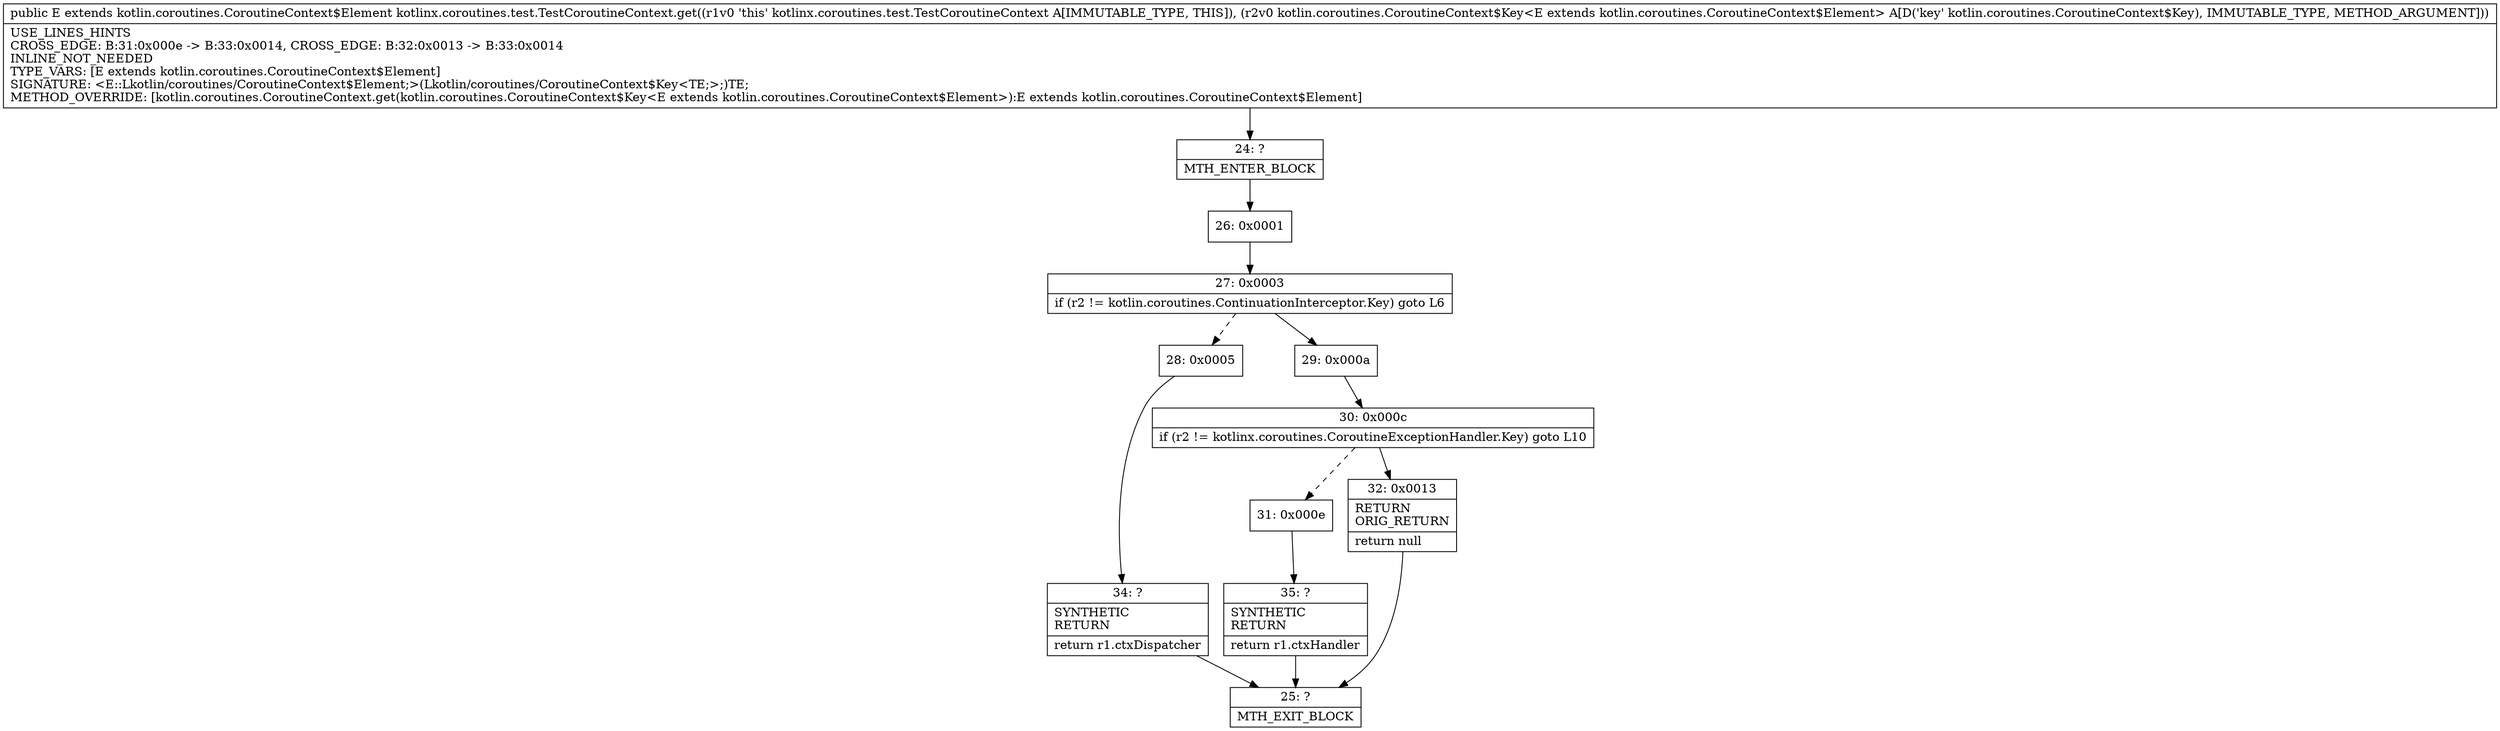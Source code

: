 digraph "CFG forkotlinx.coroutines.test.TestCoroutineContext.get(Lkotlin\/coroutines\/CoroutineContext$Key;)Lkotlin\/coroutines\/CoroutineContext$Element;" {
Node_24 [shape=record,label="{24\:\ ?|MTH_ENTER_BLOCK\l}"];
Node_26 [shape=record,label="{26\:\ 0x0001}"];
Node_27 [shape=record,label="{27\:\ 0x0003|if (r2 != kotlin.coroutines.ContinuationInterceptor.Key) goto L6\l}"];
Node_28 [shape=record,label="{28\:\ 0x0005}"];
Node_34 [shape=record,label="{34\:\ ?|SYNTHETIC\lRETURN\l|return r1.ctxDispatcher\l}"];
Node_25 [shape=record,label="{25\:\ ?|MTH_EXIT_BLOCK\l}"];
Node_29 [shape=record,label="{29\:\ 0x000a}"];
Node_30 [shape=record,label="{30\:\ 0x000c|if (r2 != kotlinx.coroutines.CoroutineExceptionHandler.Key) goto L10\l}"];
Node_31 [shape=record,label="{31\:\ 0x000e}"];
Node_35 [shape=record,label="{35\:\ ?|SYNTHETIC\lRETURN\l|return r1.ctxHandler\l}"];
Node_32 [shape=record,label="{32\:\ 0x0013|RETURN\lORIG_RETURN\l|return null\l}"];
MethodNode[shape=record,label="{public E extends kotlin.coroutines.CoroutineContext$Element kotlinx.coroutines.test.TestCoroutineContext.get((r1v0 'this' kotlinx.coroutines.test.TestCoroutineContext A[IMMUTABLE_TYPE, THIS]), (r2v0 kotlin.coroutines.CoroutineContext$Key\<E extends kotlin.coroutines.CoroutineContext$Element\> A[D('key' kotlin.coroutines.CoroutineContext$Key), IMMUTABLE_TYPE, METHOD_ARGUMENT]))  | USE_LINES_HINTS\lCROSS_EDGE: B:31:0x000e \-\> B:33:0x0014, CROSS_EDGE: B:32:0x0013 \-\> B:33:0x0014\lINLINE_NOT_NEEDED\lTYPE_VARS: [E extends kotlin.coroutines.CoroutineContext$Element]\lSIGNATURE: \<E::Lkotlin\/coroutines\/CoroutineContext$Element;\>(Lkotlin\/coroutines\/CoroutineContext$Key\<TE;\>;)TE;\lMETHOD_OVERRIDE: [kotlin.coroutines.CoroutineContext.get(kotlin.coroutines.CoroutineContext$Key\<E extends kotlin.coroutines.CoroutineContext$Element\>):E extends kotlin.coroutines.CoroutineContext$Element]\l}"];
MethodNode -> Node_24;Node_24 -> Node_26;
Node_26 -> Node_27;
Node_27 -> Node_28[style=dashed];
Node_27 -> Node_29;
Node_28 -> Node_34;
Node_34 -> Node_25;
Node_29 -> Node_30;
Node_30 -> Node_31[style=dashed];
Node_30 -> Node_32;
Node_31 -> Node_35;
Node_35 -> Node_25;
Node_32 -> Node_25;
}

